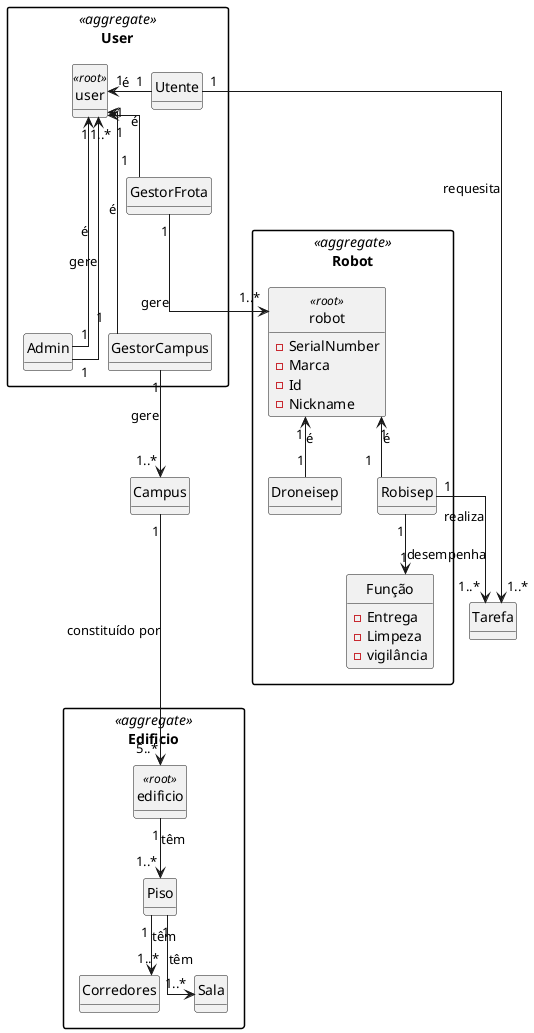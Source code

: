 @startuml DomainModel

skinparam packageStyle rectangle
skinparam linetype ortho
hide methods
hide circle

package User <<aggregate>> {
    class user <<root>>
    class Admin
    class GestorFrota
    class GestorCampus
    class Utente

}

package Edificio <<aggregate>> {
    class edificio <<root>>
    class Piso
    class Corredores
    class Sala
}

class Campus


package Robot <<aggregate>> {
    class robot <<root>>{
        -SerialNumber
        -Marca
        -Id
        -Nickname
        }
    class Droneisep
    class Robisep
enum Função {
    -Entrega
    -Limpeza
    -vigilância
}
}

class Tarefa{

}

user "1" <--- "1" Admin : é
user "1" <-- "1" GestorFrota: é
user "1" <--- "1" GestorCampus: é
user "1" <- "1" Utente: é

Admin "1" --> "1..*" user : gere

Utente "1" --> "1..*" Tarefa : requesita

GestorCampus "1" --> "1..*" Campus : gere

GestorFrota "1" --> "1..*" robot : gere

Campus "1" ---> "5..*" edificio : constituído por

edificio "1" --> "1..*" Piso : têm
Piso "1" --> "1..*" Corredores: têm
Piso "1" --> "1..*" Sala: têm

robot "1"  <-- "1" Droneisep: é
robot "1" <-- "1" Robisep: é


Robisep "1" --> "1..*" Tarefa: realiza
Robisep "1" --> "1" Função : desempenha












@enduml
